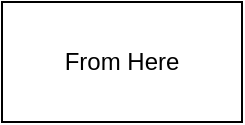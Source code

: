 <mxfile>
    <diagram id="9k-ZPLix2nzavL--b1Sw" name="Page-1">
        <mxGraphModel dx="763" dy="553" grid="1" gridSize="10" guides="1" tooltips="1" connect="1" arrows="1" fold="1" page="1" pageScale="1" pageWidth="827" pageHeight="1169" math="0" shadow="0">
            <root>
                <mxCell id="0"/>
                <mxCell id="1" parent="0"/>
                <mxCell id="2" value="From Here" style="rounded=0;whiteSpace=wrap;html=1;" vertex="1" parent="1">
                    <mxGeometry x="80" y="130" width="120" height="60" as="geometry"/>
                </mxCell>
            </root>
        </mxGraphModel>
    </diagram>
</mxfile>